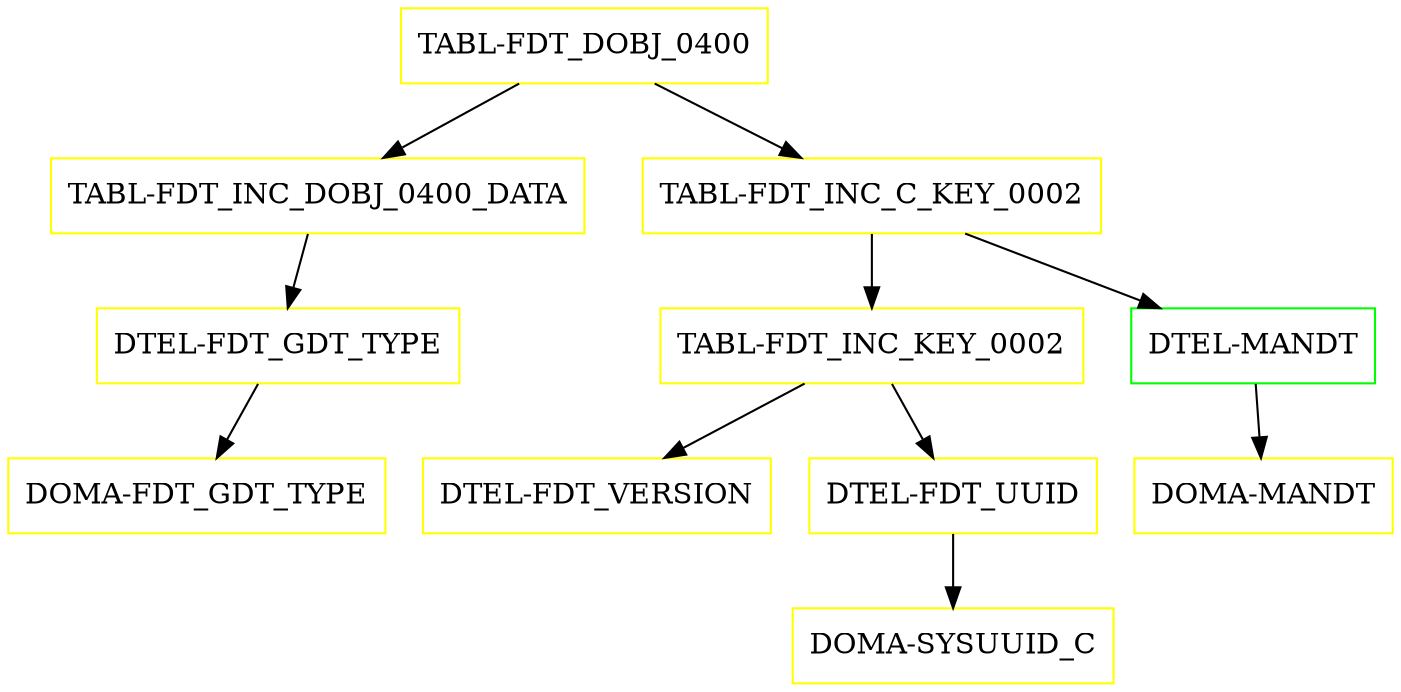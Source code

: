 digraph G {
  "TABL-FDT_DOBJ_0400" [shape=box,color=yellow];
  "TABL-FDT_INC_DOBJ_0400_DATA" [shape=box,color=yellow,URL="./TABL_FDT_INC_DOBJ_0400_DATA.html"];
  "DTEL-FDT_GDT_TYPE" [shape=box,color=yellow,URL="./DTEL_FDT_GDT_TYPE.html"];
  "DOMA-FDT_GDT_TYPE" [shape=box,color=yellow,URL="./DOMA_FDT_GDT_TYPE.html"];
  "TABL-FDT_INC_C_KEY_0002" [shape=box,color=yellow,URL="./TABL_FDT_INC_C_KEY_0002.html"];
  "TABL-FDT_INC_KEY_0002" [shape=box,color=yellow,URL="./TABL_FDT_INC_KEY_0002.html"];
  "DTEL-FDT_VERSION" [shape=box,color=yellow,URL="./DTEL_FDT_VERSION.html"];
  "DTEL-FDT_UUID" [shape=box,color=yellow,URL="./DTEL_FDT_UUID.html"];
  "DOMA-SYSUUID_C" [shape=box,color=yellow,URL="./DOMA_SYSUUID_C.html"];
  "DTEL-MANDT" [shape=box,color=green,URL="./DTEL_MANDT.html"];
  "DOMA-MANDT" [shape=box,color=yellow,URL="./DOMA_MANDT.html"];
  "TABL-FDT_DOBJ_0400" -> "TABL-FDT_INC_C_KEY_0002";
  "TABL-FDT_DOBJ_0400" -> "TABL-FDT_INC_DOBJ_0400_DATA";
  "TABL-FDT_INC_DOBJ_0400_DATA" -> "DTEL-FDT_GDT_TYPE";
  "DTEL-FDT_GDT_TYPE" -> "DOMA-FDT_GDT_TYPE";
  "TABL-FDT_INC_C_KEY_0002" -> "DTEL-MANDT";
  "TABL-FDT_INC_C_KEY_0002" -> "TABL-FDT_INC_KEY_0002";
  "TABL-FDT_INC_KEY_0002" -> "DTEL-FDT_UUID";
  "TABL-FDT_INC_KEY_0002" -> "DTEL-FDT_VERSION";
  "DTEL-FDT_UUID" -> "DOMA-SYSUUID_C";
  "DTEL-MANDT" -> "DOMA-MANDT";
}

